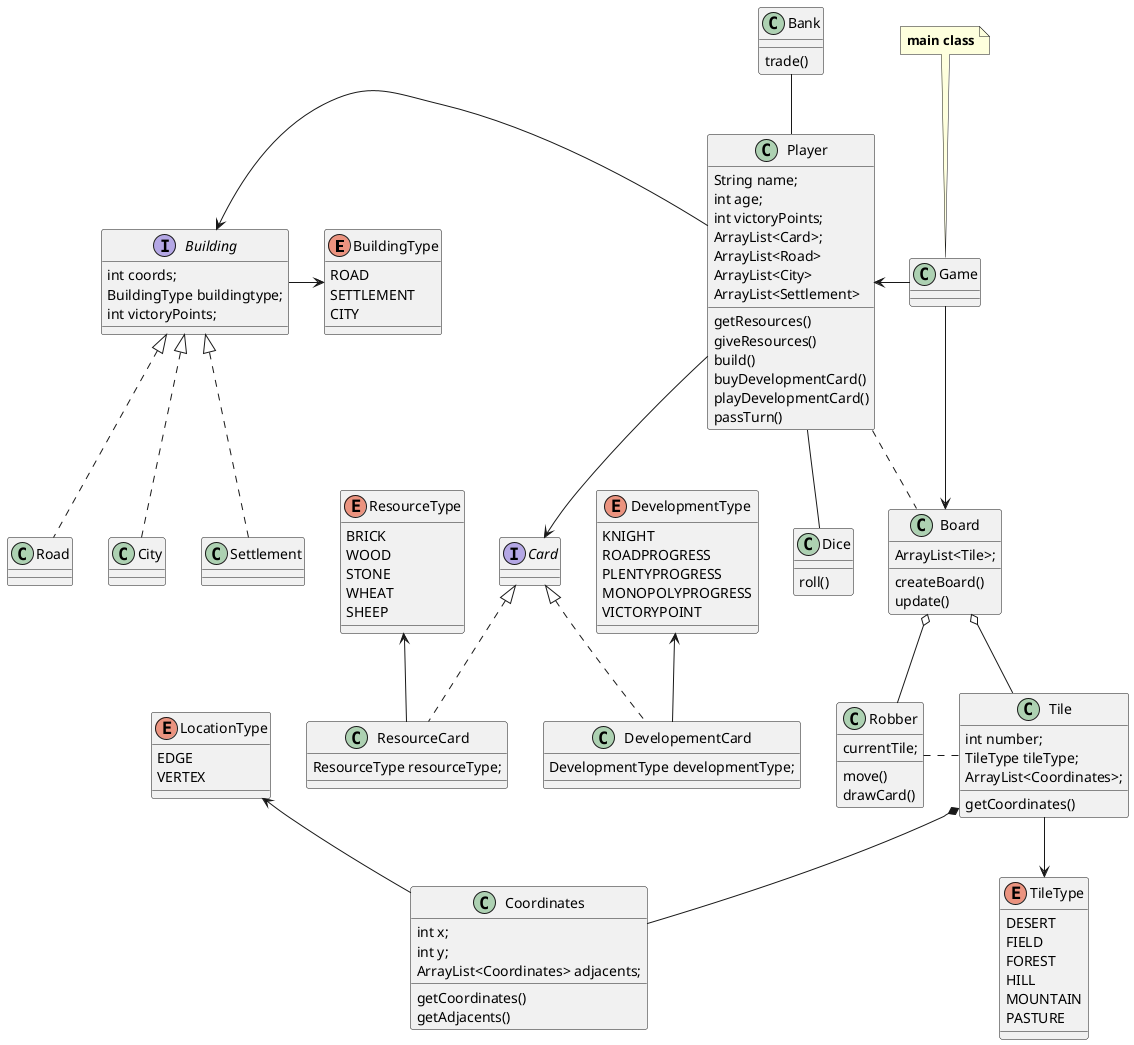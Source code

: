 @startuml



enum BuildingType {
ROAD
SETTLEMENT
CITY
}

enum TileType{
DESERT
FIELD
FOREST
HILL
MOUNTAIN
PASTURE
}

enum ResourceType{
BRICK
WOOD
STONE
WHEAT
SHEEP
}

enum DevelopmentType{
KNIGHT
ROADPROGRESS
PLENTYPROGRESS
MONOPOLYPROGRESS
VICTORYPOINT
}

enum LocationType{
EDGE
VERTEX

}

interface Building{
int coords;
BuildingType buildingtype;
int victoryPoints;
}

class City
class Settlement
class Road


class Dice{
roll()
}


class Player{

String name;
int age;
int victoryPoints;
ArrayList<Card>;
ArrayList<Road>
ArrayList<City>
ArrayList<Settlement>
getResources()
giveResources()
build()
buyDevelopmentCard()
playDevelopmentCard()
passTurn()
}


class Robber{
currentTile;
move()
drawCard()
}




interface Card{

}


class ResourceCard{
ResourceType resourceType;
}

class DevelopementCard{
DevelopmentType developmentType;
}

class Bank{
trade()
}


class Board{

ArrayList<Tile>;

createBoard()
update()

}

class Tile{
int number;
TileType tileType;
ArrayList<Coordinates>;

getCoordinates()

}

class Coordinates{
int x;
int y;
ArrayList<Coordinates> adjacents;

getCoordinates()
getAdjacents()

}

note "<b>main class</b>" as N1
class Game

N1 -down- Game

Game -down-> Board
Game -left-> Player


Building <|.. City
Building <|.. Settlement
Building <|.. Road

BuildingType <-left- Building
TileType <-up- Tile

Player --> Card
Card <|.. ResourceCard
Card <|.. DevelopementCard
ResourceType <-down- ResourceCard
DevelopmentType <-down- DevelopementCard

Bank -down- Player
Dice -up- Player
Player -left-> Building


Board o-right- Tile
Board o-down- Robber
Robber . Tile
Tile *-- Coordinates
Player .. Board

LocationType <-down- Coordinates

@enduml